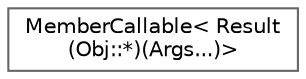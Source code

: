 digraph "类继承关系图"
{
 // LATEX_PDF_SIZE
  bgcolor="transparent";
  edge [fontname=Helvetica,fontsize=10,labelfontname=Helvetica,labelfontsize=10];
  node [fontname=Helvetica,fontsize=10,shape=box,height=0.2,width=0.4];
  rankdir="LR";
  Node0 [id="Node000000",label="MemberCallable\< Result\l(Obj::*)(Args...)\>",height=0.2,width=0.4,color="grey40", fillcolor="white", style="filled",URL="$class_async_1_1_member_callable_3_01_result_07_obj_1_1_5_08_07_args_8_8_8_08_4.html",tooltip="特化为非 const 成员函数的 MemberCallable 模板类。"];
}
